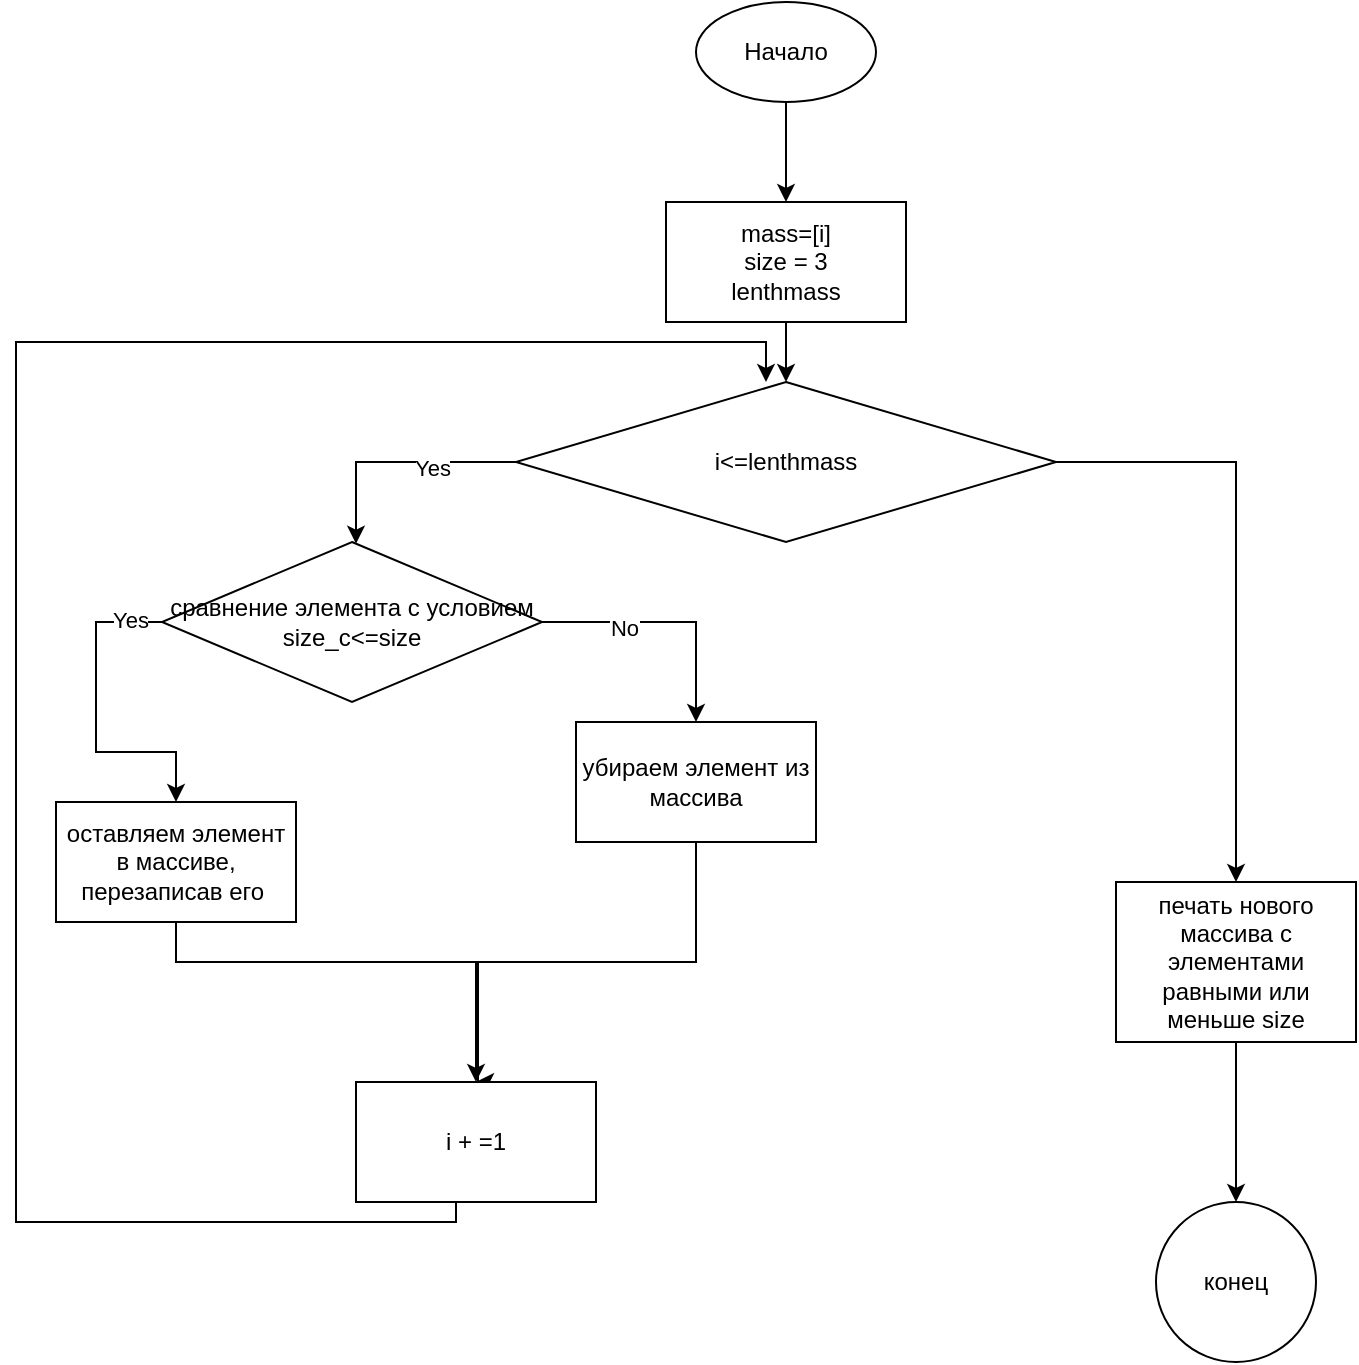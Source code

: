 <mxfile version="21.5.1" type="device">
  <diagram name="Страница 1" id="RR1MDmwvZoj0B3ErbCyy">
    <mxGraphModel dx="1731" dy="583" grid="1" gridSize="10" guides="1" tooltips="1" connect="1" arrows="1" fold="1" page="1" pageScale="1" pageWidth="827" pageHeight="1169" math="0" shadow="0">
      <root>
        <mxCell id="0" />
        <mxCell id="1" parent="0" />
        <mxCell id="fniRWqjcXJR-BEy9FqeF-3" value="" style="edgeStyle=orthogonalEdgeStyle;rounded=0;orthogonalLoop=1;jettySize=auto;html=1;" edge="1" parent="1" source="fniRWqjcXJR-BEy9FqeF-1" target="fniRWqjcXJR-BEy9FqeF-2">
          <mxGeometry relative="1" as="geometry" />
        </mxCell>
        <mxCell id="fniRWqjcXJR-BEy9FqeF-1" value="Начало" style="ellipse;whiteSpace=wrap;html=1;" vertex="1" parent="1">
          <mxGeometry x="310" y="30" width="90" height="50" as="geometry" />
        </mxCell>
        <mxCell id="fniRWqjcXJR-BEy9FqeF-6" value="" style="edgeStyle=orthogonalEdgeStyle;rounded=0;orthogonalLoop=1;jettySize=auto;html=1;" edge="1" parent="1" source="fniRWqjcXJR-BEy9FqeF-2" target="fniRWqjcXJR-BEy9FqeF-5">
          <mxGeometry relative="1" as="geometry" />
        </mxCell>
        <mxCell id="fniRWqjcXJR-BEy9FqeF-2" value="mass=[i]&lt;br&gt;size = 3&lt;br&gt;lenthmass" style="whiteSpace=wrap;html=1;" vertex="1" parent="1">
          <mxGeometry x="295" y="130" width="120" height="60" as="geometry" />
        </mxCell>
        <mxCell id="fniRWqjcXJR-BEy9FqeF-8" value="" style="edgeStyle=orthogonalEdgeStyle;rounded=0;orthogonalLoop=1;jettySize=auto;html=1;" edge="1" parent="1" source="fniRWqjcXJR-BEy9FqeF-5" target="fniRWqjcXJR-BEy9FqeF-7">
          <mxGeometry relative="1" as="geometry">
            <Array as="points">
              <mxPoint x="140" y="260" />
            </Array>
          </mxGeometry>
        </mxCell>
        <mxCell id="fniRWqjcXJR-BEy9FqeF-9" value="Yes" style="edgeLabel;html=1;align=center;verticalAlign=middle;resizable=0;points=[];" vertex="1" connectable="0" parent="fniRWqjcXJR-BEy9FqeF-8">
          <mxGeometry x="-0.303" y="3" relative="1" as="geometry">
            <mxPoint as="offset" />
          </mxGeometry>
        </mxCell>
        <mxCell id="fniRWqjcXJR-BEy9FqeF-17" value="" style="edgeStyle=orthogonalEdgeStyle;rounded=0;orthogonalLoop=1;jettySize=auto;html=1;" edge="1" parent="1" source="fniRWqjcXJR-BEy9FqeF-5" target="fniRWqjcXJR-BEy9FqeF-16">
          <mxGeometry relative="1" as="geometry" />
        </mxCell>
        <mxCell id="fniRWqjcXJR-BEy9FqeF-5" value="i&amp;lt;=lenthmass" style="rhombus;whiteSpace=wrap;html=1;" vertex="1" parent="1">
          <mxGeometry x="220" y="220" width="270" height="80" as="geometry" />
        </mxCell>
        <mxCell id="fniRWqjcXJR-BEy9FqeF-11" value="" style="edgeStyle=orthogonalEdgeStyle;rounded=0;orthogonalLoop=1;jettySize=auto;html=1;" edge="1" parent="1" source="fniRWqjcXJR-BEy9FqeF-7" target="fniRWqjcXJR-BEy9FqeF-10">
          <mxGeometry relative="1" as="geometry">
            <Array as="points">
              <mxPoint x="10" y="340" />
              <mxPoint x="10" y="405" />
              <mxPoint x="50" y="405" />
            </Array>
          </mxGeometry>
        </mxCell>
        <mxCell id="fniRWqjcXJR-BEy9FqeF-12" value="Yes" style="edgeLabel;html=1;align=center;verticalAlign=middle;resizable=0;points=[];" vertex="1" connectable="0" parent="fniRWqjcXJR-BEy9FqeF-11">
          <mxGeometry x="-0.801" y="-1" relative="1" as="geometry">
            <mxPoint as="offset" />
          </mxGeometry>
        </mxCell>
        <mxCell id="fniRWqjcXJR-BEy9FqeF-14" value="" style="edgeStyle=orthogonalEdgeStyle;rounded=0;orthogonalLoop=1;jettySize=auto;html=1;" edge="1" parent="1" source="fniRWqjcXJR-BEy9FqeF-7" target="fniRWqjcXJR-BEy9FqeF-13">
          <mxGeometry relative="1" as="geometry" />
        </mxCell>
        <mxCell id="fniRWqjcXJR-BEy9FqeF-15" value="No" style="edgeLabel;html=1;align=center;verticalAlign=middle;resizable=0;points=[];" vertex="1" connectable="0" parent="fniRWqjcXJR-BEy9FqeF-14">
          <mxGeometry x="-0.357" y="-3" relative="1" as="geometry">
            <mxPoint as="offset" />
          </mxGeometry>
        </mxCell>
        <mxCell id="fniRWqjcXJR-BEy9FqeF-7" value="сравнение элемента с условием size_c&amp;lt;=size" style="rhombus;whiteSpace=wrap;html=1;" vertex="1" parent="1">
          <mxGeometry x="43" y="300" width="190" height="80" as="geometry" />
        </mxCell>
        <mxCell id="fniRWqjcXJR-BEy9FqeF-23" style="edgeStyle=orthogonalEdgeStyle;rounded=0;orthogonalLoop=1;jettySize=auto;html=1;" edge="1" parent="1" source="fniRWqjcXJR-BEy9FqeF-10">
          <mxGeometry relative="1" as="geometry">
            <mxPoint x="200" y="570" as="targetPoint" />
            <Array as="points">
              <mxPoint x="50" y="510" />
              <mxPoint x="201" y="510" />
            </Array>
          </mxGeometry>
        </mxCell>
        <mxCell id="fniRWqjcXJR-BEy9FqeF-10" value="оставляем элемент в массиве, перезаписав его&amp;nbsp;" style="whiteSpace=wrap;html=1;" vertex="1" parent="1">
          <mxGeometry x="-10" y="430" width="120" height="60" as="geometry" />
        </mxCell>
        <mxCell id="fniRWqjcXJR-BEy9FqeF-21" value="" style="edgeStyle=orthogonalEdgeStyle;rounded=0;orthogonalLoop=1;jettySize=auto;html=1;" edge="1" parent="1" source="fniRWqjcXJR-BEy9FqeF-13" target="fniRWqjcXJR-BEy9FqeF-20">
          <mxGeometry relative="1" as="geometry" />
        </mxCell>
        <mxCell id="fniRWqjcXJR-BEy9FqeF-13" value="убираем элемент из массива" style="whiteSpace=wrap;html=1;" vertex="1" parent="1">
          <mxGeometry x="250" y="390" width="120" height="60" as="geometry" />
        </mxCell>
        <mxCell id="fniRWqjcXJR-BEy9FqeF-19" value="" style="edgeStyle=orthogonalEdgeStyle;rounded=0;orthogonalLoop=1;jettySize=auto;html=1;" edge="1" parent="1" source="fniRWqjcXJR-BEy9FqeF-16" target="fniRWqjcXJR-BEy9FqeF-18">
          <mxGeometry relative="1" as="geometry" />
        </mxCell>
        <mxCell id="fniRWqjcXJR-BEy9FqeF-16" value="печать нового массива с элементами равными или меньше size" style="whiteSpace=wrap;html=1;" vertex="1" parent="1">
          <mxGeometry x="520" y="470" width="120" height="80" as="geometry" />
        </mxCell>
        <mxCell id="fniRWqjcXJR-BEy9FqeF-18" value="конец" style="ellipse;whiteSpace=wrap;html=1;" vertex="1" parent="1">
          <mxGeometry x="540" y="630" width="80" height="80" as="geometry" />
        </mxCell>
        <mxCell id="fniRWqjcXJR-BEy9FqeF-22" style="edgeStyle=orthogonalEdgeStyle;rounded=0;orthogonalLoop=1;jettySize=auto;html=1;entryX=0.5;entryY=0;entryDx=0;entryDy=0;" edge="1" parent="1">
          <mxGeometry relative="1" as="geometry">
            <mxPoint x="190" y="630" as="sourcePoint" />
            <mxPoint x="345" y="220" as="targetPoint" />
            <Array as="points">
              <mxPoint x="190" y="640" />
              <mxPoint x="-30" y="640" />
              <mxPoint x="-30" y="200" />
              <mxPoint x="345" y="200" />
            </Array>
          </mxGeometry>
        </mxCell>
        <mxCell id="fniRWqjcXJR-BEy9FqeF-20" value="i + =1" style="whiteSpace=wrap;html=1;" vertex="1" parent="1">
          <mxGeometry x="140" y="570" width="120" height="60" as="geometry" />
        </mxCell>
      </root>
    </mxGraphModel>
  </diagram>
</mxfile>
